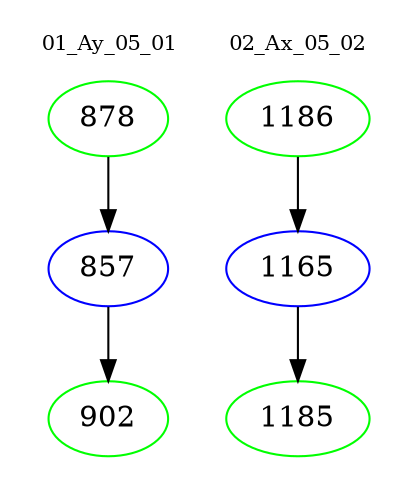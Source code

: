 digraph{
subgraph cluster_0 {
color = white
label = "01_Ay_05_01";
fontsize=10;
T0_878 [label="878", color="green"]
T0_878 -> T0_857 [color="black"]
T0_857 [label="857", color="blue"]
T0_857 -> T0_902 [color="black"]
T0_902 [label="902", color="green"]
}
subgraph cluster_1 {
color = white
label = "02_Ax_05_02";
fontsize=10;
T1_1186 [label="1186", color="green"]
T1_1186 -> T1_1165 [color="black"]
T1_1165 [label="1165", color="blue"]
T1_1165 -> T1_1185 [color="black"]
T1_1185 [label="1185", color="green"]
}
}
